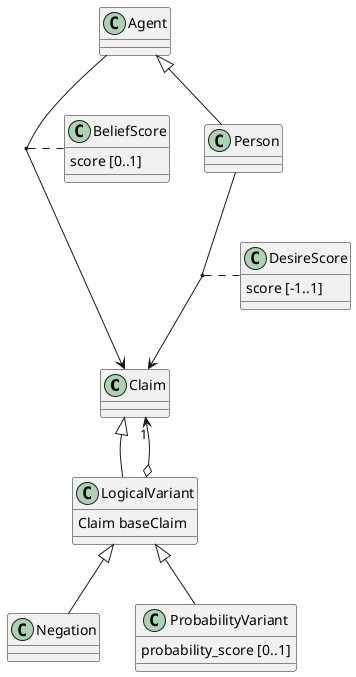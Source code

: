 @startuml

Claim <|-- LogicalVariant
Claim "1" <--o LogicalVariant

'DeclarativeSentence .. Claim

class LogicalVariant {
  Claim baseClaim
}

class Negation {
}

class ProbabilityVariant {
  probability_score [0..1]
}

LogicalVariant <|-- Negation
LogicalVariant <|-- ProbabilityVariant


Agent <|-- Person
Agent --> Claim
(Agent, Claim) . BeliefScore
class BeliefScore {
  score [0..1]
}
Person --> Claim
(Person, Claim) . DesireScore
class DesireScore {
  score [-1..1]
}


@enduml
